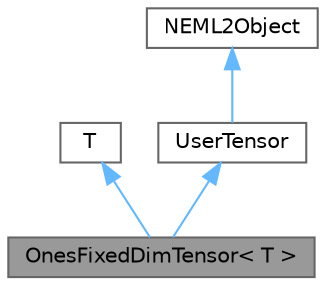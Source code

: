 digraph "OnesFixedDimTensor&lt; T &gt;"
{
 // LATEX_PDF_SIZE
  bgcolor="transparent";
  edge [fontname=Helvetica,fontsize=10,labelfontname=Helvetica,labelfontsize=10];
  node [fontname=Helvetica,fontsize=10,shape=box,height=0.2,width=0.4];
  Node1 [id="Node000001",label="OnesFixedDimTensor\< T \>",height=0.2,width=0.4,color="gray40", fillcolor="grey60", style="filled", fontcolor="black",tooltip="Create a ones FixedDimTensor of type T from the input file."];
  Node2 -> Node1 [id="edge1_Node000001_Node000002",dir="back",color="steelblue1",style="solid",tooltip=" "];
  Node2 [id="Node000002",label="T",height=0.2,width=0.4,color="gray40", fillcolor="white", style="filled",tooltip=" "];
  Node3 -> Node1 [id="edge2_Node000001_Node000003",dir="back",color="steelblue1",style="solid",tooltip=" "];
  Node3 [id="Node000003",label="UserTensor",height=0.2,width=0.4,color="gray40", fillcolor="white", style="filled",URL="$classneml2_1_1UserTensor.html",tooltip=" "];
  Node4 -> Node3 [id="edge3_Node000003_Node000004",dir="back",color="steelblue1",style="solid",tooltip=" "];
  Node4 [id="Node000004",label="NEML2Object",height=0.2,width=0.4,color="gray40", fillcolor="white", style="filled",URL="$classneml2_1_1NEML2Object.html",tooltip="The base class of all \"manufacturable\" objects in the NEML2 library."];
}

